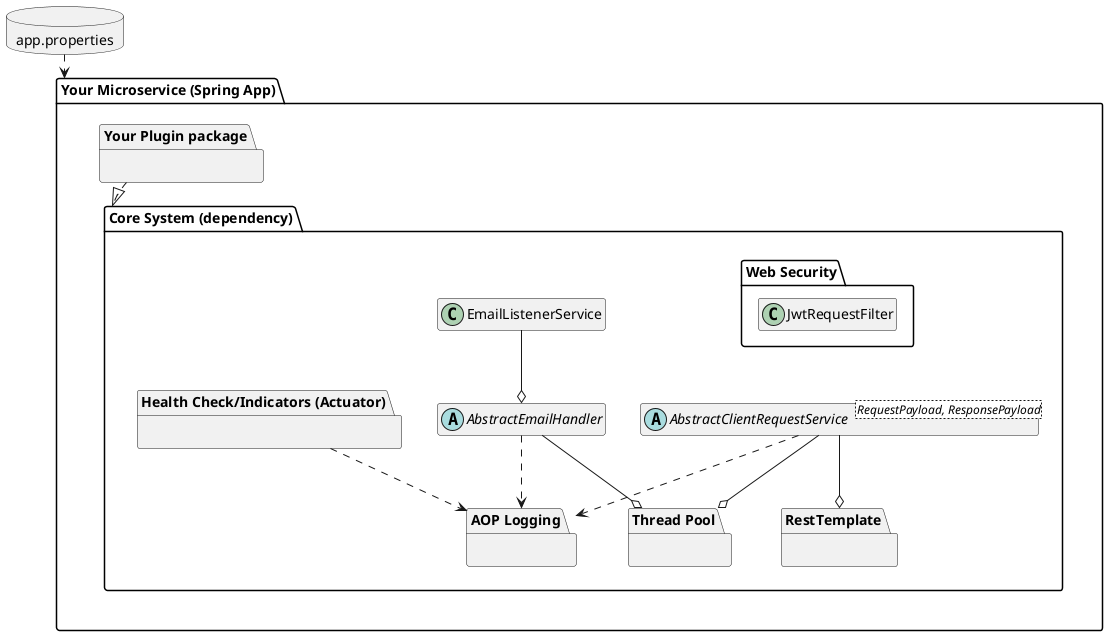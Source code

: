 @startuml

hide empty fields
hide empty methods



package "Your Microservice (Spring App)" as PluginApp {

  package "Your Plugin package" as PluginPackage {
  }

  package "Core System (dependency)" as CoreSystem {

    abstract AbstractClientRequestService <RequestPayload, ResponsePayload> {
    }
    abstract AbstractEmailHandler
    class EmailListenerService
    package "Health Check/Indicators (Actuator)" as Health {}
    package "AOP Logging" as logger {}
    package "Thread Pool" as threadpool {}
    package "RestTemplate" {}
    package "Web Security" as WSecurity {
      class JwtRequestFilter {}
    }

  }

  AbstractClientRequestService ..> logger
  AbstractClientRequestService --o "RestTemplate"
  AbstractClientRequestService --o threadpool
  AbstractEmailHandler --o threadpool
  AbstractEmailHandler ..> logger
  Health ..> logger

}

database "app.properties" as config {
}

config .down.> PluginApp

PluginPackage ..|> CoreSystem
EmailListenerService --o AbstractEmailHandler

@enduml